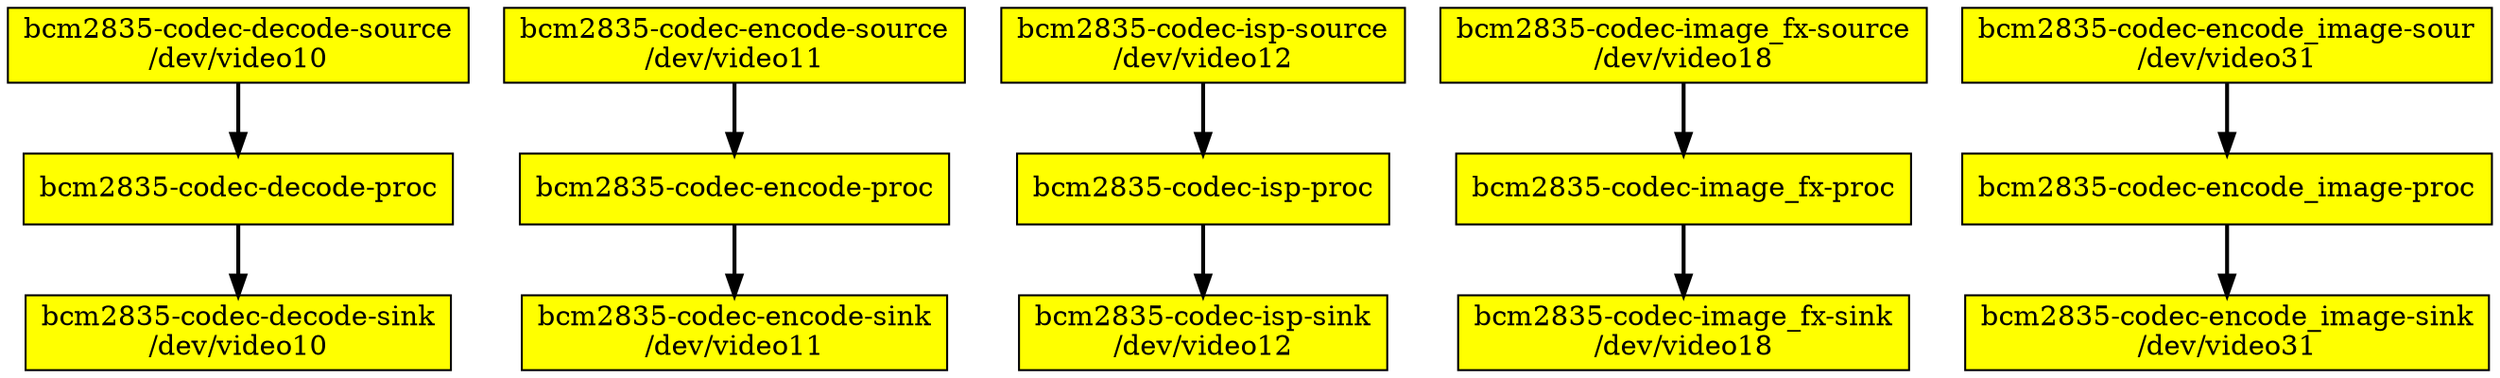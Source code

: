 digraph board {
	rankdir=TB
	n00000001 [label="bcm2835-codec-decode-source\n/dev/video10", shape=box, style=filled, fillcolor=yellow]
	n00000001 -> n00000003 [style=bold]
	n00000003 [label="bcm2835-codec-decode-proc\n", shape=box, style=filled, fillcolor=yellow]
	n00000003 -> n00000006 [style=bold]
	n00000006 [label="bcm2835-codec-decode-sink\n/dev/video10", shape=box, style=filled, fillcolor=yellow]
	n0000000f [label="bcm2835-codec-encode-source\n/dev/video11", shape=box, style=filled, fillcolor=yellow]
	n0000000f -> n00000011 [style=bold]
	n00000011 [label="bcm2835-codec-encode-proc\n", shape=box, style=filled, fillcolor=yellow]
	n00000011 -> n00000014 [style=bold]
	n00000014 [label="bcm2835-codec-encode-sink\n/dev/video11", shape=box, style=filled, fillcolor=yellow]
	n0000001d [label="bcm2835-codec-isp-source\n/dev/video12", shape=box, style=filled, fillcolor=yellow]
	n0000001d -> n0000001f [style=bold]
	n0000001f [label="bcm2835-codec-isp-proc\n", shape=box, style=filled, fillcolor=yellow]
	n0000001f -> n00000022 [style=bold]
	n00000022 [label="bcm2835-codec-isp-sink\n/dev/video12", shape=box, style=filled, fillcolor=yellow]
	n0000002b [label="bcm2835-codec-image_fx-source\n/dev/video18", shape=box, style=filled, fillcolor=yellow]
	n0000002b -> n0000002d [style=bold]
	n0000002d [label="bcm2835-codec-image_fx-proc\n", shape=box, style=filled, fillcolor=yellow]
	n0000002d -> n00000030 [style=bold]
	n00000030 [label="bcm2835-codec-image_fx-sink\n/dev/video18", shape=box, style=filled, fillcolor=yellow]
	n00000039 [label="bcm2835-codec-encode_image-sour\n/dev/video31", shape=box, style=filled, fillcolor=yellow]
	n00000039 -> n0000003b [style=bold]
	n0000003b [label="bcm2835-codec-encode_image-proc\n", shape=box, style=filled, fillcolor=yellow]
	n0000003b -> n0000003e [style=bold]
	n0000003e [label="bcm2835-codec-encode_image-sink\n/dev/video31", shape=box, style=filled, fillcolor=yellow]
}
